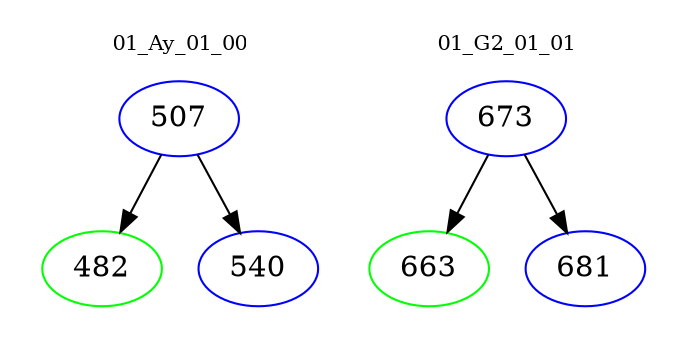 digraph{
subgraph cluster_0 {
color = white
label = "01_Ay_01_00";
fontsize=10;
T0_507 [label="507", color="blue"]
T0_507 -> T0_482 [color="black"]
T0_482 [label="482", color="green"]
T0_507 -> T0_540 [color="black"]
T0_540 [label="540", color="blue"]
}
subgraph cluster_1 {
color = white
label = "01_G2_01_01";
fontsize=10;
T1_673 [label="673", color="blue"]
T1_673 -> T1_663 [color="black"]
T1_663 [label="663", color="green"]
T1_673 -> T1_681 [color="black"]
T1_681 [label="681", color="blue"]
}
}
